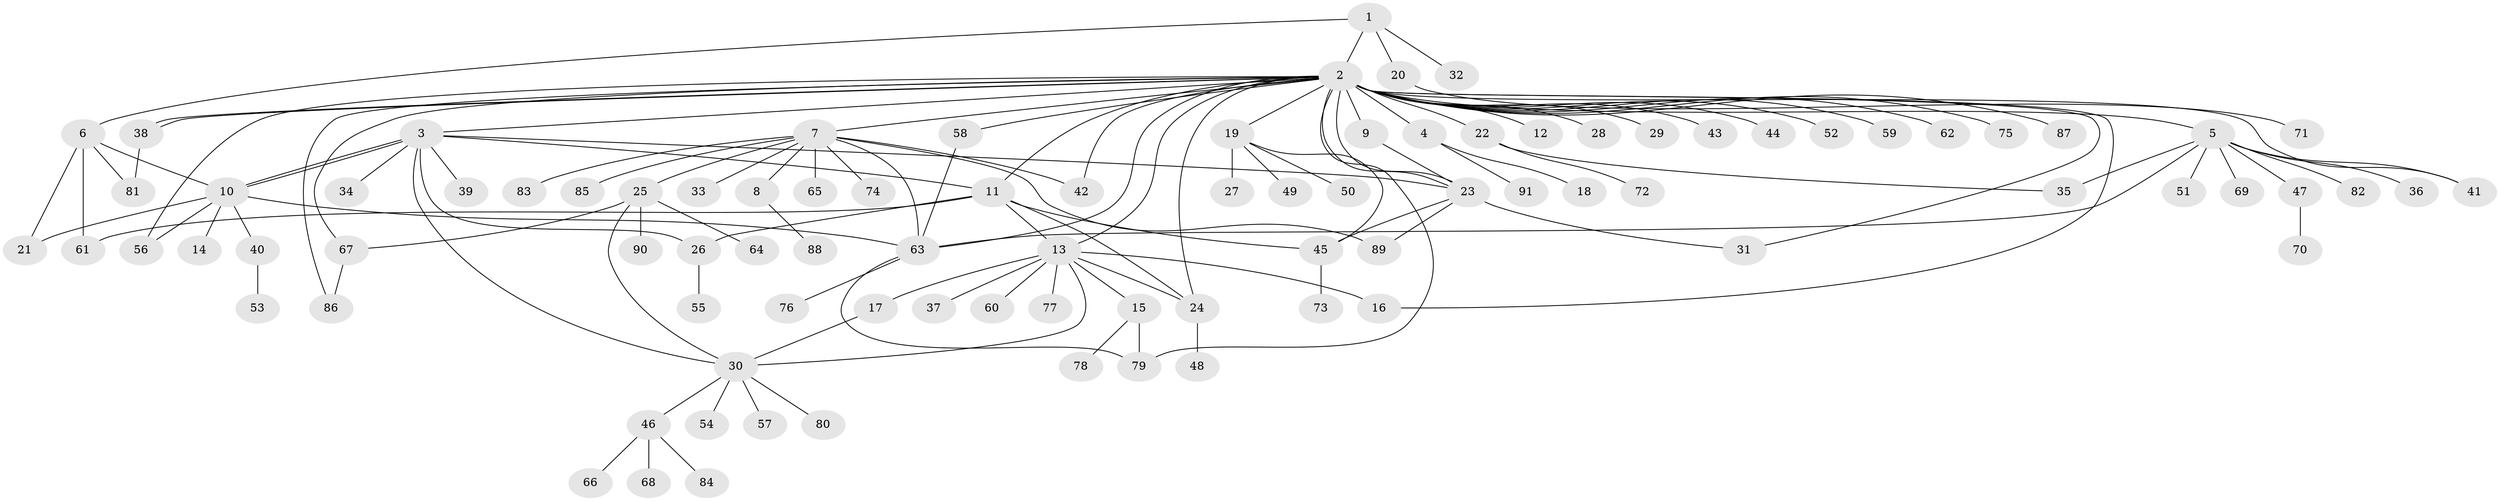 // coarse degree distribution, {4: 0.043478260869565216, 30: 0.014492753623188406, 7: 0.028985507246376812, 2: 0.14492753623188406, 8: 0.028985507246376812, 9: 0.014492753623188406, 10: 0.014492753623188406, 1: 0.5942028985507246, 3: 0.057971014492753624, 6: 0.057971014492753624}
// Generated by graph-tools (version 1.1) at 2025/41/03/06/25 10:41:48]
// undirected, 91 vertices, 124 edges
graph export_dot {
graph [start="1"]
  node [color=gray90,style=filled];
  1;
  2;
  3;
  4;
  5;
  6;
  7;
  8;
  9;
  10;
  11;
  12;
  13;
  14;
  15;
  16;
  17;
  18;
  19;
  20;
  21;
  22;
  23;
  24;
  25;
  26;
  27;
  28;
  29;
  30;
  31;
  32;
  33;
  34;
  35;
  36;
  37;
  38;
  39;
  40;
  41;
  42;
  43;
  44;
  45;
  46;
  47;
  48;
  49;
  50;
  51;
  52;
  53;
  54;
  55;
  56;
  57;
  58;
  59;
  60;
  61;
  62;
  63;
  64;
  65;
  66;
  67;
  68;
  69;
  70;
  71;
  72;
  73;
  74;
  75;
  76;
  77;
  78;
  79;
  80;
  81;
  82;
  83;
  84;
  85;
  86;
  87;
  88;
  89;
  90;
  91;
  1 -- 2;
  1 -- 6;
  1 -- 20;
  1 -- 32;
  2 -- 3;
  2 -- 4;
  2 -- 5;
  2 -- 7;
  2 -- 9;
  2 -- 11;
  2 -- 12;
  2 -- 13;
  2 -- 16;
  2 -- 19;
  2 -- 22;
  2 -- 23;
  2 -- 23;
  2 -- 24;
  2 -- 28;
  2 -- 29;
  2 -- 31;
  2 -- 38;
  2 -- 38;
  2 -- 41;
  2 -- 42;
  2 -- 43;
  2 -- 44;
  2 -- 52;
  2 -- 56;
  2 -- 58;
  2 -- 59;
  2 -- 62;
  2 -- 63;
  2 -- 67;
  2 -- 75;
  2 -- 79;
  2 -- 86;
  2 -- 87;
  3 -- 10;
  3 -- 10;
  3 -- 11;
  3 -- 23;
  3 -- 26;
  3 -- 30;
  3 -- 34;
  3 -- 39;
  4 -- 18;
  4 -- 91;
  5 -- 35;
  5 -- 36;
  5 -- 41;
  5 -- 47;
  5 -- 51;
  5 -- 63;
  5 -- 69;
  5 -- 82;
  6 -- 10;
  6 -- 21;
  6 -- 61;
  6 -- 81;
  7 -- 8;
  7 -- 25;
  7 -- 33;
  7 -- 42;
  7 -- 63;
  7 -- 65;
  7 -- 74;
  7 -- 83;
  7 -- 85;
  7 -- 89;
  8 -- 88;
  9 -- 23;
  10 -- 14;
  10 -- 21;
  10 -- 40;
  10 -- 56;
  10 -- 63;
  11 -- 13;
  11 -- 24;
  11 -- 26;
  11 -- 45;
  11 -- 61;
  13 -- 15;
  13 -- 16;
  13 -- 17;
  13 -- 24;
  13 -- 30;
  13 -- 37;
  13 -- 60;
  13 -- 77;
  15 -- 78;
  15 -- 79;
  17 -- 30;
  19 -- 27;
  19 -- 45;
  19 -- 49;
  19 -- 50;
  20 -- 71;
  22 -- 35;
  22 -- 72;
  23 -- 31;
  23 -- 45;
  23 -- 89;
  24 -- 48;
  25 -- 30;
  25 -- 64;
  25 -- 67;
  25 -- 90;
  26 -- 55;
  30 -- 46;
  30 -- 54;
  30 -- 57;
  30 -- 80;
  38 -- 81;
  40 -- 53;
  45 -- 73;
  46 -- 66;
  46 -- 68;
  46 -- 84;
  47 -- 70;
  58 -- 63;
  63 -- 76;
  63 -- 79;
  67 -- 86;
}
